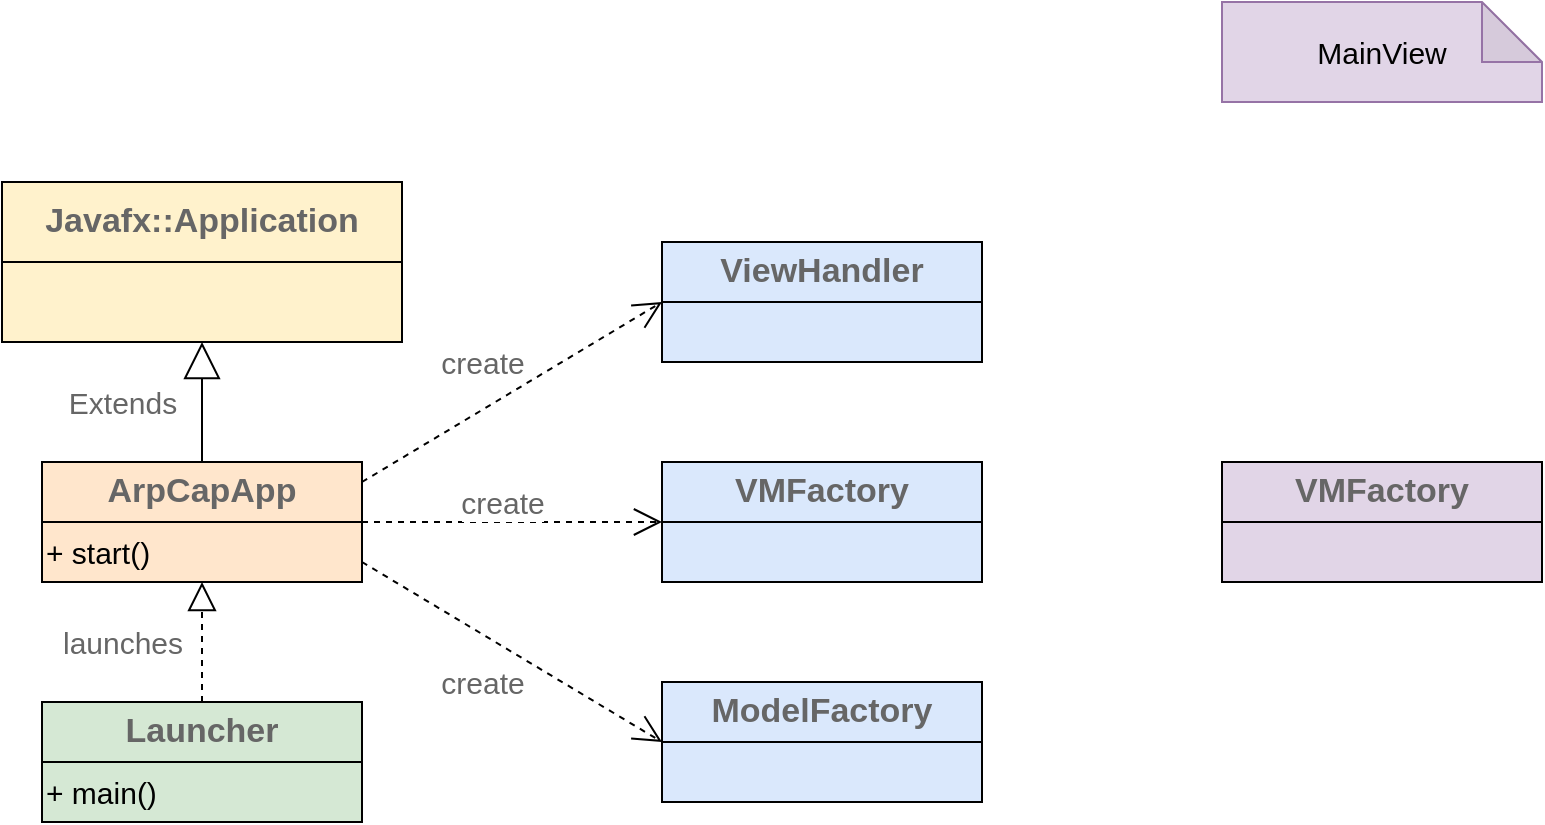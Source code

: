 <mxfile version="14.6.6" type="github">
  <diagram id="1iApkuaFD9m0gxRXavx3" name="Page-1">
    <mxGraphModel dx="947" dy="628" grid="1" gridSize="10" guides="1" tooltips="1" connect="1" arrows="1" fold="1" page="1" pageScale="1" pageWidth="1654" pageHeight="2336" math="0" shadow="0">
      <root>
        <mxCell id="0" />
        <mxCell id="1" parent="0" />
        <mxCell id="iZpSTczj3GWh2BJUJCLs-98" value="" style="group;fillColor=#fff2cc;strokeColor=#d6b656;" vertex="1" connectable="0" parent="1">
          <mxGeometry x="100" y="170" width="200" height="80" as="geometry" />
        </mxCell>
        <mxCell id="iZpSTczj3GWh2BJUJCLs-96" value="&lt;span style=&quot;font-size: 17px ; font-weight: 700&quot;&gt;Javafx::Application&lt;/span&gt;" style="rounded=0;whiteSpace=wrap;html=1;shadow=0;dashed=0;fontSize=15;fontColor=#666666;strokeColor=#000000;strokeWidth=1;fillColor=inherit;gradientColor=inherit;" vertex="1" parent="iZpSTczj3GWh2BJUJCLs-98">
          <mxGeometry width="200" height="40" as="geometry" />
        </mxCell>
        <mxCell id="iZpSTczj3GWh2BJUJCLs-97" value="" style="rounded=0;whiteSpace=wrap;html=1;shadow=0;dashed=0;fontSize=15;fontColor=#666666;strokeColor=#000000;strokeWidth=1;fillColor=inherit;gradientColor=inherit;" vertex="1" parent="iZpSTczj3GWh2BJUJCLs-98">
          <mxGeometry y="40" width="200" height="40" as="geometry" />
        </mxCell>
        <mxCell id="iZpSTczj3GWh2BJUJCLs-102" value="" style="group;fillColor=#ffe6cc;strokeColor=#d79b00;" vertex="1" connectable="0" parent="1">
          <mxGeometry x="120" y="310" width="160" height="60" as="geometry" />
        </mxCell>
        <mxCell id="iZpSTczj3GWh2BJUJCLs-100" value="&lt;span style=&quot;font-size: 17px ; font-weight: 700&quot;&gt;ArpCapApp&lt;/span&gt;" style="rounded=0;whiteSpace=wrap;html=1;shadow=0;dashed=0;fontSize=15;fontColor=#666666;strokeColor=#000000;strokeWidth=1;fillColor=inherit;gradientColor=inherit;" vertex="1" parent="iZpSTczj3GWh2BJUJCLs-102">
          <mxGeometry width="160" height="30" as="geometry" />
        </mxCell>
        <mxCell id="iZpSTczj3GWh2BJUJCLs-101" value="&lt;span style=&quot;color: rgb(0 , 0 , 0)&quot;&gt;+ start()&lt;/span&gt;" style="rounded=0;whiteSpace=wrap;html=1;shadow=0;dashed=0;fontSize=15;fontColor=#666666;strokeColor=#000000;strokeWidth=1;fillColor=inherit;gradientColor=inherit;align=left;" vertex="1" parent="iZpSTczj3GWh2BJUJCLs-102">
          <mxGeometry y="30" width="160" height="30" as="geometry" />
        </mxCell>
        <mxCell id="iZpSTczj3GWh2BJUJCLs-107" value="Extends" style="endArrow=block;endSize=16;endFill=0;html=1;fontSize=15;fontColor=#666666;entryX=0.5;entryY=1;entryDx=0;entryDy=0;" edge="1" parent="iZpSTczj3GWh2BJUJCLs-102" target="iZpSTczj3GWh2BJUJCLs-97">
          <mxGeometry y="40" width="160" relative="1" as="geometry">
            <mxPoint x="80" as="sourcePoint" />
            <mxPoint x="240" as="targetPoint" />
            <mxPoint as="offset" />
          </mxGeometry>
        </mxCell>
        <mxCell id="iZpSTczj3GWh2BJUJCLs-103" value="" style="group;fillColor=#d5e8d4;strokeColor=#82b366;" vertex="1" connectable="0" parent="1">
          <mxGeometry x="120" y="430" width="160" height="60" as="geometry" />
        </mxCell>
        <mxCell id="iZpSTczj3GWh2BJUJCLs-104" value="&lt;span style=&quot;font-size: 17px ; font-weight: 700&quot;&gt;Launcher&lt;/span&gt;" style="rounded=0;whiteSpace=wrap;html=1;shadow=0;dashed=0;fontSize=15;fontColor=#666666;strokeColor=#000000;strokeWidth=1;fillColor=inherit;gradientColor=inherit;" vertex="1" parent="iZpSTczj3GWh2BJUJCLs-103">
          <mxGeometry width="160" height="30" as="geometry" />
        </mxCell>
        <mxCell id="iZpSTczj3GWh2BJUJCLs-105" value="&lt;span style=&quot;color: rgb(0 , 0 , 0)&quot;&gt;+ main()&lt;/span&gt;" style="rounded=0;whiteSpace=wrap;html=1;shadow=0;dashed=0;fontSize=15;fontColor=#666666;strokeColor=#000000;strokeWidth=1;fillColor=inherit;gradientColor=inherit;align=left;" vertex="1" parent="iZpSTczj3GWh2BJUJCLs-103">
          <mxGeometry y="30" width="160" height="30" as="geometry" />
        </mxCell>
        <mxCell id="iZpSTczj3GWh2BJUJCLs-94" value="" style="endArrow=block;dashed=1;endFill=0;endSize=12;html=1;fontSize=15;fontColor=#666666;entryX=0.5;entryY=1;entryDx=0;entryDy=0;" edge="1" parent="iZpSTczj3GWh2BJUJCLs-103" target="iZpSTczj3GWh2BJUJCLs-101">
          <mxGeometry width="160" relative="1" as="geometry">
            <mxPoint x="80" as="sourcePoint" />
            <mxPoint x="220" y="10" as="targetPoint" />
          </mxGeometry>
        </mxCell>
        <mxCell id="iZpSTczj3GWh2BJUJCLs-95" value="launches" style="edgeLabel;html=1;align=center;verticalAlign=middle;resizable=0;points=[];fontSize=15;fontColor=#666666;" vertex="1" connectable="0" parent="iZpSTczj3GWh2BJUJCLs-94">
          <mxGeometry x="-0.406" y="-2" relative="1" as="geometry">
            <mxPoint x="-42" y="-12" as="offset" />
          </mxGeometry>
        </mxCell>
        <mxCell id="iZpSTczj3GWh2BJUJCLs-108" value="" style="group;fillColor=#dae8fc;strokeColor=#6c8ebf;" vertex="1" connectable="0" parent="1">
          <mxGeometry x="430" y="200" width="160" height="60" as="geometry" />
        </mxCell>
        <mxCell id="iZpSTczj3GWh2BJUJCLs-109" value="&lt;span style=&quot;font-size: 17px ; font-weight: 700&quot;&gt;ViewHandler&lt;/span&gt;" style="rounded=0;whiteSpace=wrap;html=1;shadow=0;dashed=0;fontSize=15;fontColor=#666666;strokeColor=#000000;strokeWidth=1;fillColor=inherit;gradientColor=inherit;" vertex="1" parent="iZpSTczj3GWh2BJUJCLs-108">
          <mxGeometry width="160" height="30" as="geometry" />
        </mxCell>
        <mxCell id="iZpSTczj3GWh2BJUJCLs-110" value="" style="rounded=0;whiteSpace=wrap;html=1;shadow=0;dashed=0;fontSize=15;fontColor=#666666;strokeColor=#000000;strokeWidth=1;fillColor=inherit;gradientColor=inherit;align=left;" vertex="1" parent="iZpSTczj3GWh2BJUJCLs-108">
          <mxGeometry y="30" width="160" height="30" as="geometry" />
        </mxCell>
        <mxCell id="iZpSTczj3GWh2BJUJCLs-115" value="" style="group;fillColor=#dae8fc;strokeColor=#6c8ebf;" vertex="1" connectable="0" parent="1">
          <mxGeometry x="430" y="310" width="160" height="60" as="geometry" />
        </mxCell>
        <mxCell id="iZpSTczj3GWh2BJUJCLs-116" value="&lt;span style=&quot;font-size: 17px ; font-weight: 700&quot;&gt;VMFactory&lt;/span&gt;" style="rounded=0;whiteSpace=wrap;html=1;shadow=0;dashed=0;fontSize=15;fontColor=#666666;strokeColor=#000000;strokeWidth=1;fillColor=inherit;gradientColor=inherit;" vertex="1" parent="iZpSTczj3GWh2BJUJCLs-115">
          <mxGeometry width="160" height="30" as="geometry" />
        </mxCell>
        <mxCell id="iZpSTczj3GWh2BJUJCLs-117" value="" style="rounded=0;whiteSpace=wrap;html=1;shadow=0;dashed=0;fontSize=15;fontColor=#666666;strokeColor=#000000;strokeWidth=1;fillColor=inherit;gradientColor=inherit;align=left;" vertex="1" parent="iZpSTczj3GWh2BJUJCLs-115">
          <mxGeometry y="30" width="160" height="30" as="geometry" />
        </mxCell>
        <mxCell id="iZpSTczj3GWh2BJUJCLs-118" value="" style="group;fillColor=#dae8fc;strokeColor=#6c8ebf;" vertex="1" connectable="0" parent="1">
          <mxGeometry x="430" y="420" width="160" height="60" as="geometry" />
        </mxCell>
        <mxCell id="iZpSTczj3GWh2BJUJCLs-119" value="&lt;span style=&quot;font-size: 17px ; font-weight: 700&quot;&gt;ModelFactory&lt;/span&gt;" style="rounded=0;whiteSpace=wrap;html=1;shadow=0;dashed=0;fontSize=15;fontColor=#666666;strokeColor=#000000;strokeWidth=1;fillColor=inherit;gradientColor=inherit;" vertex="1" parent="iZpSTczj3GWh2BJUJCLs-118">
          <mxGeometry width="160" height="30" as="geometry" />
        </mxCell>
        <mxCell id="iZpSTczj3GWh2BJUJCLs-120" value="" style="rounded=0;whiteSpace=wrap;html=1;shadow=0;dashed=0;fontSize=15;fontColor=#666666;strokeColor=#000000;strokeWidth=1;fillColor=inherit;gradientColor=inherit;align=left;" vertex="1" parent="iZpSTczj3GWh2BJUJCLs-118">
          <mxGeometry y="30" width="160" height="30" as="geometry" />
        </mxCell>
        <mxCell id="iZpSTczj3GWh2BJUJCLs-121" value="create" style="endArrow=open;endSize=12;dashed=1;html=1;fontSize=15;fontColor=#666666;entryX=0;entryY=0;entryDx=0;entryDy=0;" edge="1" parent="1" target="iZpSTczj3GWh2BJUJCLs-110">
          <mxGeometry x="-0.059" y="21" width="160" relative="1" as="geometry">
            <mxPoint x="280" y="320" as="sourcePoint" />
            <mxPoint x="440" y="320" as="targetPoint" />
            <mxPoint as="offset" />
          </mxGeometry>
        </mxCell>
        <mxCell id="iZpSTczj3GWh2BJUJCLs-122" value="create" style="endArrow=open;endSize=12;dashed=1;html=1;fontSize=15;fontColor=#666666;" edge="1" parent="1">
          <mxGeometry x="-0.067" y="10" width="160" relative="1" as="geometry">
            <mxPoint x="280" y="340" as="sourcePoint" />
            <mxPoint x="430" y="340" as="targetPoint" />
            <mxPoint as="offset" />
          </mxGeometry>
        </mxCell>
        <mxCell id="iZpSTczj3GWh2BJUJCLs-123" value="create" style="endArrow=open;endSize=12;dashed=1;html=1;fontSize=15;fontColor=#666666;entryX=0;entryY=1;entryDx=0;entryDy=0;" edge="1" parent="1" target="iZpSTczj3GWh2BJUJCLs-119">
          <mxGeometry x="-0.059" y="-21" width="160" relative="1" as="geometry">
            <mxPoint x="280" y="360" as="sourcePoint" />
            <mxPoint x="440" y="360" as="targetPoint" />
            <mxPoint as="offset" />
          </mxGeometry>
        </mxCell>
        <mxCell id="iZpSTczj3GWh2BJUJCLs-124" value="MainView" style="shape=note;whiteSpace=wrap;html=1;backgroundOutline=1;darkOpacity=0.05;shadow=0;dashed=0;fontSize=15;strokeColor=#9673a6;strokeWidth=1;fillColor=#e1d5e7;" vertex="1" parent="1">
          <mxGeometry x="710" y="80" width="160" height="50" as="geometry" />
        </mxCell>
        <mxCell id="iZpSTczj3GWh2BJUJCLs-125" value="" style="group;fillColor=#e1d5e7;strokeColor=#9673a6;" vertex="1" connectable="0" parent="1">
          <mxGeometry x="710" y="310" width="160" height="60" as="geometry" />
        </mxCell>
        <mxCell id="iZpSTczj3GWh2BJUJCLs-126" value="&lt;span style=&quot;font-size: 17px ; font-weight: 700&quot;&gt;VMFactory&lt;/span&gt;" style="rounded=0;whiteSpace=wrap;html=1;shadow=0;dashed=0;fontSize=15;fontColor=#666666;strokeColor=#000000;strokeWidth=1;fillColor=inherit;gradientColor=inherit;" vertex="1" parent="iZpSTczj3GWh2BJUJCLs-125">
          <mxGeometry width="160" height="30" as="geometry" />
        </mxCell>
        <mxCell id="iZpSTczj3GWh2BJUJCLs-127" value="" style="rounded=0;whiteSpace=wrap;html=1;shadow=0;dashed=0;fontSize=15;fontColor=#666666;strokeColor=#000000;strokeWidth=1;fillColor=inherit;gradientColor=inherit;align=left;" vertex="1" parent="iZpSTczj3GWh2BJUJCLs-125">
          <mxGeometry y="30" width="160" height="30" as="geometry" />
        </mxCell>
      </root>
    </mxGraphModel>
  </diagram>
</mxfile>

